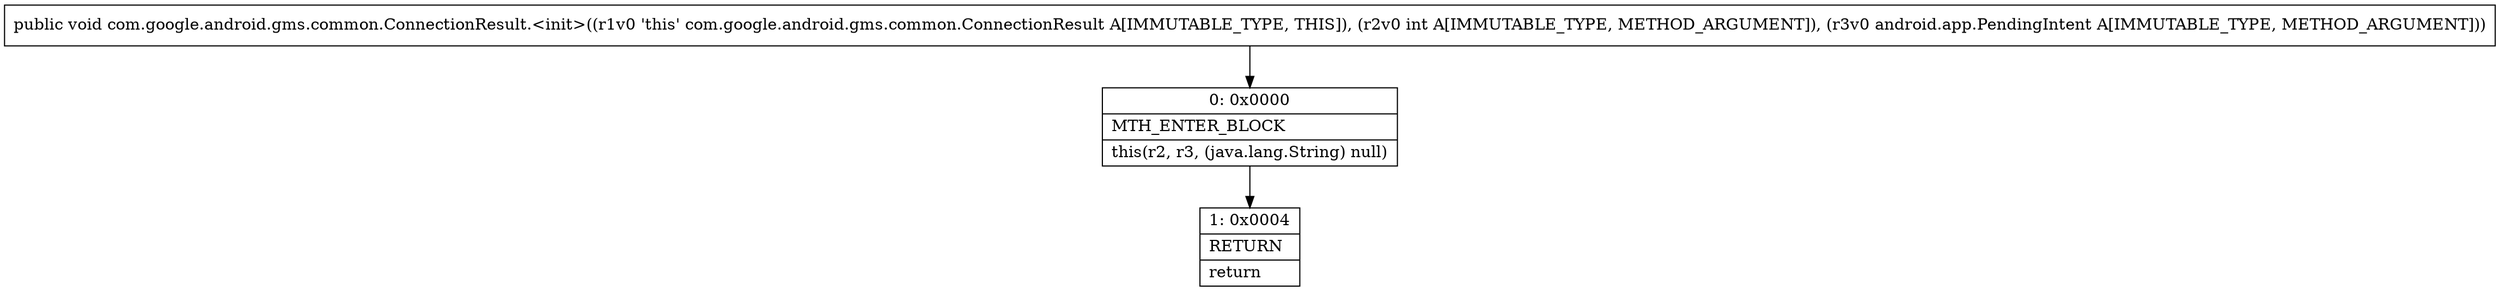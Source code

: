 digraph "CFG forcom.google.android.gms.common.ConnectionResult.\<init\>(ILandroid\/app\/PendingIntent;)V" {
Node_0 [shape=record,label="{0\:\ 0x0000|MTH_ENTER_BLOCK\l|this(r2, r3, (java.lang.String) null)\l}"];
Node_1 [shape=record,label="{1\:\ 0x0004|RETURN\l|return\l}"];
MethodNode[shape=record,label="{public void com.google.android.gms.common.ConnectionResult.\<init\>((r1v0 'this' com.google.android.gms.common.ConnectionResult A[IMMUTABLE_TYPE, THIS]), (r2v0 int A[IMMUTABLE_TYPE, METHOD_ARGUMENT]), (r3v0 android.app.PendingIntent A[IMMUTABLE_TYPE, METHOD_ARGUMENT])) }"];
MethodNode -> Node_0;
Node_0 -> Node_1;
}

